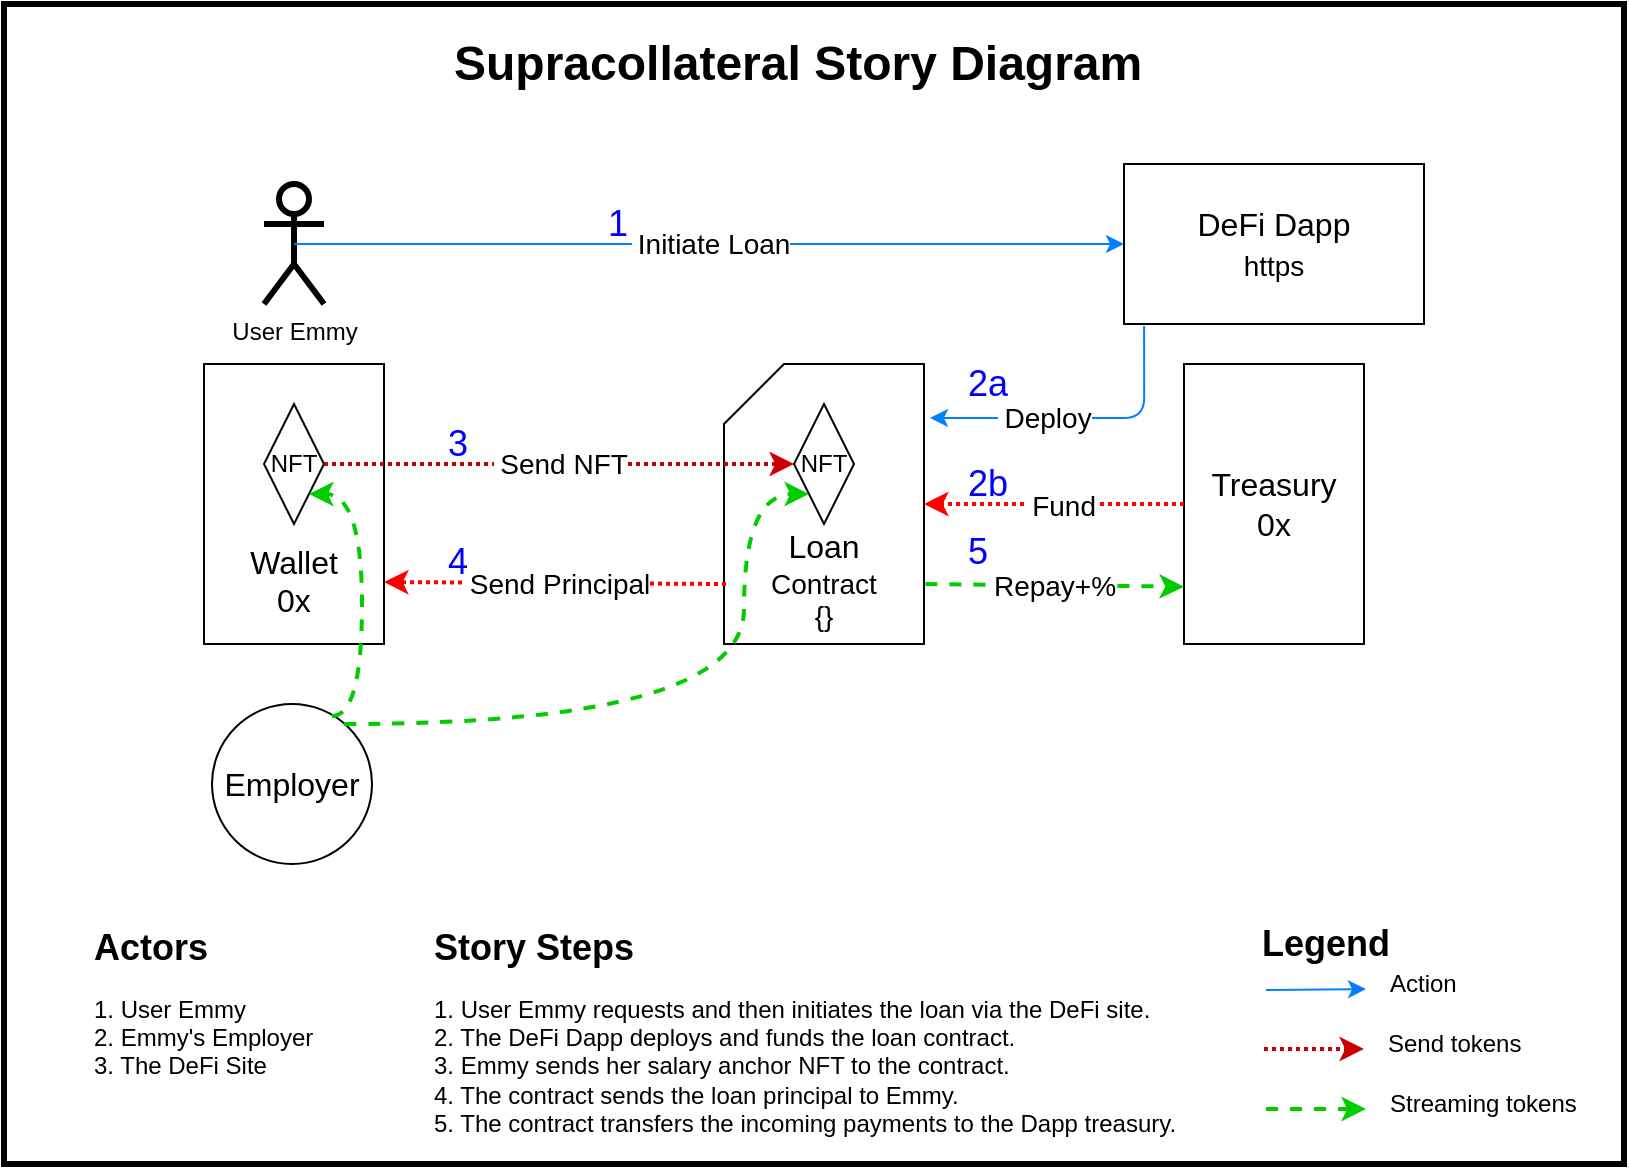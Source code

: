 <mxfile version="15.3.5" type="device"><diagram id="ve8YKfI9AwYKyib_E6ow" name="Page-1"><mxGraphModel dx="948" dy="611" grid="1" gridSize="10" guides="1" tooltips="1" connect="1" arrows="1" fold="1" page="1" pageScale="1" pageWidth="827" pageHeight="1169" math="0" shadow="0"><root><mxCell id="0"/><mxCell id="1" parent="0"/><mxCell id="_zmMKVioukvtAmdXN5hu-1" value="" style="rounded=0;whiteSpace=wrap;html=1;strokeWidth=3;fillColor=none;strokeColor=default;" parent="1" vertex="1"><mxGeometry x="10" y="150" width="810" height="580" as="geometry"/></mxCell><mxCell id="_zmMKVioukvtAmdXN5hu-16" value="&lt;div style=&quot;font-size: 18px&quot; align=&quot;left&quot;&gt;&lt;font style=&quot;font-size: 18px&quot; color=&quot;#0000FF&quot;&gt;1&lt;/font&gt;&lt;/div&gt;" style="text;html=1;strokeColor=none;fillColor=none;align=left;verticalAlign=middle;whiteSpace=wrap;rounded=0;" parent="1" vertex="1"><mxGeometry x="310" y="250" width="20" height="20" as="geometry"/></mxCell><mxCell id="_zmMKVioukvtAmdXN5hu-19" value="&lt;font style=&quot;font-size: 16px&quot;&gt;Employer&lt;/font&gt;" style="ellipse;whiteSpace=wrap;html=1;aspect=fixed;" parent="1" vertex="1"><mxGeometry x="114" y="500" width="80" height="80" as="geometry"/></mxCell><mxCell id="_zmMKVioukvtAmdXN5hu-30" value="&lt;font style=&quot;font-size: 16px&quot;&gt;DeFi Dapp&lt;br&gt;&lt;font style=&quot;font-size: 14px&quot;&gt;https&lt;/font&gt;&lt;/font&gt;" style="rounded=0;whiteSpace=wrap;html=1;" parent="1" vertex="1"><mxGeometry x="570" y="230" width="150" height="80" as="geometry"/></mxCell><mxCell id="_zmMKVioukvtAmdXN5hu-34" value="&lt;b&gt;&lt;font style=&quot;font-size: 18px&quot;&gt;Legend&lt;/font&gt;&lt;/b&gt;" style="text;html=1;strokeColor=none;fillColor=none;align=center;verticalAlign=middle;whiteSpace=wrap;rounded=0;" parent="1" vertex="1"><mxGeometry x="651" y="610" width="40" height="20" as="geometry"/></mxCell><mxCell id="_zmMKVioukvtAmdXN5hu-35" value="" style="endArrow=classic;html=1;dashed=1;strokeColor=#00CC00;strokeWidth=2;" parent="1" edge="1"><mxGeometry width="50" height="50" relative="1" as="geometry"><mxPoint x="641" y="702.5" as="sourcePoint"/><mxPoint x="691" y="702.5" as="targetPoint"/></mxGeometry></mxCell><mxCell id="_zmMKVioukvtAmdXN5hu-36" value="&lt;div align=&quot;left&quot;&gt;Streaming tokens&lt;/div&gt;" style="text;html=1;strokeColor=none;fillColor=none;align=left;verticalAlign=middle;whiteSpace=wrap;rounded=0;" parent="1" vertex="1"><mxGeometry x="701" y="690" width="99" height="20" as="geometry"/></mxCell><mxCell id="_zmMKVioukvtAmdXN5hu-37" value="" style="endArrow=classic;html=1;strokeColor=#007FFF;" parent="1" edge="1"><mxGeometry width="50" height="50" relative="1" as="geometry"><mxPoint x="641" y="643" as="sourcePoint"/><mxPoint x="691" y="642.5" as="targetPoint"/></mxGeometry></mxCell><mxCell id="_zmMKVioukvtAmdXN5hu-38" value="&lt;div&gt;Action&lt;/div&gt;" style="text;html=1;strokeColor=none;fillColor=none;align=left;verticalAlign=middle;whiteSpace=wrap;rounded=0;" parent="1" vertex="1"><mxGeometry x="701" y="630" width="40" height="20" as="geometry"/></mxCell><mxCell id="_zmMKVioukvtAmdXN5hu-40" value="" style="endArrow=classic;html=1;strokeColor=#CC0000;strokeWidth=2;dashed=1;dashPattern=1 1;" parent="1" edge="1"><mxGeometry width="50" height="50" relative="1" as="geometry"><mxPoint x="640" y="672.5" as="sourcePoint"/><mxPoint x="690" y="672.5" as="targetPoint"/></mxGeometry></mxCell><mxCell id="_zmMKVioukvtAmdXN5hu-41" value="Send tokens" style="text;html=1;strokeColor=none;fillColor=none;align=left;verticalAlign=middle;whiteSpace=wrap;rounded=0;" parent="1" vertex="1"><mxGeometry x="700" y="660" width="70" height="20" as="geometry"/></mxCell><mxCell id="euFRSEvO4vOesDpvcWjM-1" value="&lt;div&gt;User Emmy&lt;/div&gt;" style="shape=umlActor;verticalLabelPosition=bottom;verticalAlign=top;html=1;outlineConnect=0;hachureGap=4;pointerEvents=0;strokeColor=default;strokeWidth=3;" vertex="1" parent="1"><mxGeometry x="140" y="240" width="30" height="60" as="geometry"/></mxCell><mxCell id="euFRSEvO4vOesDpvcWjM-3" value="&lt;font style=&quot;font-size: 16px&quot;&gt;&lt;br&gt;&lt;br&gt;&lt;br&gt;&lt;br&gt;Wallet &lt;br&gt;0x&lt;/font&gt;&lt;font style=&quot;font-size: 16px&quot;&gt;&lt;font style=&quot;font-size: 16px&quot;&gt;&lt;br&gt;&lt;/font&gt;&lt;/font&gt;" style="rounded=0;whiteSpace=wrap;html=1;" vertex="1" parent="1"><mxGeometry x="110" y="330" width="90" height="140" as="geometry"/></mxCell><mxCell id="euFRSEvO4vOesDpvcWjM-5" value="NFT" style="rhombus;whiteSpace=wrap;html=1;hachureGap=4;pointerEvents=0;strokeColor=default;strokeWidth=1;" vertex="1" parent="1"><mxGeometry x="140" y="350" width="30" height="60" as="geometry"/></mxCell><mxCell id="euFRSEvO4vOesDpvcWjM-6" value="&lt;font style=&quot;font-size: 16px&quot;&gt;&lt;br&gt;&lt;br&gt;&lt;br&gt;&lt;br&gt;Loan&lt;br&gt;&lt;/font&gt;&lt;div style=&quot;font-size: 14px&quot;&gt;&lt;font style=&quot;font-size: 14px&quot;&gt;Contract&lt;br&gt;{}&lt;/font&gt;&lt;br&gt;&lt;/div&gt;" style="shape=card;whiteSpace=wrap;html=1;hachureGap=4;pointerEvents=0;strokeColor=default;strokeWidth=1;" vertex="1" parent="1"><mxGeometry x="370" y="330" width="100" height="140" as="geometry"/></mxCell><mxCell id="euFRSEvO4vOesDpvcWjM-7" value="&lt;h1&gt;Supracollateral Story Diagram&lt;br&gt;&lt;/h1&gt;&lt;p&gt;&lt;br&gt;&lt;br&gt;&lt;/p&gt;" style="text;html=1;strokeColor=none;fillColor=none;spacing=5;spacingTop=-20;whiteSpace=wrap;overflow=hidden;rounded=0;hachureGap=4;pointerEvents=0;" vertex="1" parent="1"><mxGeometry x="230" y="160" width="360" height="120" as="geometry"/></mxCell><mxCell id="euFRSEvO4vOesDpvcWjM-8" value="&amp;nbsp;&lt;font style=&quot;font-size: 14px&quot;&gt;Initiate Loan &lt;br&gt;&lt;/font&gt;" style="endArrow=classic;html=1;strokeColor=#007FFF;exitX=0.5;exitY=0.5;exitDx=0;exitDy=0;exitPerimeter=0;" edge="1" parent="1" source="euFRSEvO4vOesDpvcWjM-1"><mxGeometry width="50" height="50" relative="1" as="geometry"><mxPoint x="280" y="270" as="sourcePoint"/><mxPoint x="570" y="270" as="targetPoint"/></mxGeometry></mxCell><mxCell id="euFRSEvO4vOesDpvcWjM-9" value="&lt;font style=&quot;font-size: 16px&quot;&gt;&lt;font style=&quot;font-size: 16px&quot;&gt;Treasury&lt;/font&gt;&lt;br&gt;0x&lt;/font&gt;&lt;font style=&quot;font-size: 16px&quot;&gt;&lt;font style=&quot;font-size: 16px&quot;&gt;&lt;br&gt;&lt;/font&gt;&lt;/font&gt;" style="rounded=0;whiteSpace=wrap;html=1;" vertex="1" parent="1"><mxGeometry x="600" y="330" width="90" height="140" as="geometry"/></mxCell><mxCell id="euFRSEvO4vOesDpvcWjM-10" value="&amp;nbsp;&lt;font style=&quot;font-size: 14px&quot;&gt;Deploy &lt;br&gt;&lt;/font&gt;" style="endArrow=classic;html=1;strokeColor=#007FFF;exitX=0.067;exitY=1.013;exitDx=0;exitDy=0;exitPerimeter=0;edgeStyle=orthogonalEdgeStyle;" edge="1" parent="1" source="_zmMKVioukvtAmdXN5hu-30"><mxGeometry x="0.255" width="50" height="50" relative="1" as="geometry"><mxPoint x="170" y="520" as="sourcePoint"/><mxPoint x="473" y="357" as="targetPoint"/><Array as="points"><mxPoint x="580" y="357"/></Array><mxPoint as="offset"/></mxGeometry></mxCell><mxCell id="euFRSEvO4vOesDpvcWjM-11" value="" style="endArrow=classic;html=1;strokeColor=#FF0000;exitX=0;exitY=0.5;exitDx=0;exitDy=0;entryX=1;entryY=0.5;entryDx=0;entryDy=0;entryPerimeter=0;strokeWidth=2;dashed=1;dashPattern=1 1;" edge="1" parent="1" source="euFRSEvO4vOesDpvcWjM-9" target="euFRSEvO4vOesDpvcWjM-6"><mxGeometry width="50" height="50" relative="1" as="geometry"><mxPoint x="500" y="399.5" as="sourcePoint"/><mxPoint x="550" y="399" as="targetPoint"/></mxGeometry></mxCell><mxCell id="euFRSEvO4vOesDpvcWjM-12" value="&amp;nbsp;&lt;font style=&quot;font-size: 14px&quot;&gt;Fund &lt;br&gt;&lt;/font&gt;" style="edgeLabel;html=1;align=center;verticalAlign=middle;resizable=0;points=[];" vertex="1" connectable="0" parent="euFRSEvO4vOesDpvcWjM-11"><mxGeometry x="-0.046" y="1" relative="1" as="geometry"><mxPoint as="offset"/></mxGeometry></mxCell><mxCell id="euFRSEvO4vOesDpvcWjM-13" value="&amp;nbsp;&lt;font style=&quot;font-size: 14px&quot;&gt;Send NFT &lt;br&gt;&lt;/font&gt;" style="endArrow=classic;html=1;strokeColor=#CC0000;strokeWidth=2;dashed=1;dashPattern=1 1;exitX=1;exitY=0.5;exitDx=0;exitDy=0;entryX=0;entryY=0.5;entryDx=0;entryDy=0;" edge="1" parent="1" source="euFRSEvO4vOesDpvcWjM-5" target="euFRSEvO4vOesDpvcWjM-14"><mxGeometry width="50" height="50" relative="1" as="geometry"><mxPoint x="257.5" y="379.5" as="sourcePoint"/><mxPoint x="340" y="381" as="targetPoint"/></mxGeometry></mxCell><mxCell id="euFRSEvO4vOesDpvcWjM-14" value="NFT" style="rhombus;whiteSpace=wrap;html=1;hachureGap=4;pointerEvents=0;strokeColor=default;strokeWidth=1;" vertex="1" parent="1"><mxGeometry x="405" y="350" width="30" height="60" as="geometry"/></mxCell><mxCell id="euFRSEvO4vOesDpvcWjM-20" value="&amp;nbsp;&lt;font style=&quot;font-size: 14px&quot;&gt;Send Principal &lt;br&gt;&lt;/font&gt;" style="endArrow=classic;html=1;strokeColor=#FF0000;exitX=0.01;exitY=0.364;exitDx=0;exitDy=0;exitPerimeter=0;entryX=1;entryY=0.357;entryDx=0;entryDy=0;entryPerimeter=0;dashed=1;dashPattern=1 1;strokeWidth=2;" edge="1" parent="1"><mxGeometry width="50" height="50" relative="1" as="geometry"><mxPoint x="371" y="440.0" as="sourcePoint"/><mxPoint x="200" y="439.02" as="targetPoint"/></mxGeometry></mxCell><mxCell id="euFRSEvO4vOesDpvcWjM-21" value="" style="endArrow=classic;html=1;dashed=1;strokeColor=#00CC00;strokeWidth=2;exitX=0.75;exitY=0.075;exitDx=0;exitDy=0;entryX=1;entryY=1;entryDx=0;entryDy=0;edgeStyle=orthogonalEdgeStyle;curved=1;exitPerimeter=0;" edge="1" parent="1" source="_zmMKVioukvtAmdXN5hu-19" target="euFRSEvO4vOesDpvcWjM-5"><mxGeometry width="50" height="50" relative="1" as="geometry"><mxPoint x="609" y="539.5" as="sourcePoint"/><mxPoint x="659" y="539.5" as="targetPoint"/><Array as="points"><mxPoint x="189" y="506"/><mxPoint x="189" y="395"/></Array></mxGeometry></mxCell><mxCell id="euFRSEvO4vOesDpvcWjM-24" value="&lt;font style=&quot;font-size: 14px&quot;&gt;Repay+%&lt;/font&gt;" style="endArrow=classic;html=1;dashed=1;strokeColor=#00CC00;strokeWidth=2;exitX=1.007;exitY=0.779;exitDx=0;exitDy=0;exitPerimeter=0;entryX=0;entryY=0.788;entryDx=0;entryDy=0;entryPerimeter=0;" edge="1" parent="1"><mxGeometry width="50" height="50" relative="1" as="geometry"><mxPoint x="470.7" y="440.06" as="sourcePoint"/><mxPoint x="600" y="441.32" as="targetPoint"/></mxGeometry></mxCell><mxCell id="euFRSEvO4vOesDpvcWjM-25" value="&lt;font style=&quot;font-size: 18px&quot; color=&quot;#0000FF&quot;&gt;2a&lt;/font&gt;" style="text;html=1;strokeColor=none;fillColor=none;align=left;verticalAlign=middle;whiteSpace=wrap;rounded=0;" vertex="1" parent="1"><mxGeometry x="490" y="330" width="30" height="20" as="geometry"/></mxCell><mxCell id="euFRSEvO4vOesDpvcWjM-26" value="&lt;font style=&quot;font-size: 18px&quot; color=&quot;#0000FF&quot;&gt;2b&lt;/font&gt;" style="text;html=1;strokeColor=none;fillColor=none;align=left;verticalAlign=middle;whiteSpace=wrap;rounded=0;" vertex="1" parent="1"><mxGeometry x="490" y="380" width="30" height="20" as="geometry"/></mxCell><mxCell id="euFRSEvO4vOesDpvcWjM-27" value="&lt;font style=&quot;font-size: 18px&quot; color=&quot;#0000FF&quot;&gt;3&lt;/font&gt;" style="text;html=1;strokeColor=none;fillColor=none;align=left;verticalAlign=middle;whiteSpace=wrap;rounded=0;" vertex="1" parent="1"><mxGeometry x="230" y="360" width="20" height="20" as="geometry"/></mxCell><mxCell id="euFRSEvO4vOesDpvcWjM-28" value="&lt;font style=&quot;font-size: 18px&quot; color=&quot;#0000FF&quot;&gt;4&lt;/font&gt;" style="text;html=1;strokeColor=none;fillColor=none;align=left;verticalAlign=middle;whiteSpace=wrap;rounded=0;" vertex="1" parent="1"><mxGeometry x="230" y="419.04" width="20" height="20" as="geometry"/></mxCell><mxCell id="euFRSEvO4vOesDpvcWjM-29" value="&lt;font style=&quot;font-size: 18px&quot; color=&quot;#0000FF&quot;&gt;5&lt;/font&gt;" style="text;html=1;strokeColor=none;fillColor=none;align=left;verticalAlign=middle;whiteSpace=wrap;rounded=0;" vertex="1" parent="1"><mxGeometry x="490" y="414.04" width="20" height="20" as="geometry"/></mxCell><mxCell id="euFRSEvO4vOesDpvcWjM-30" value="&lt;h1 style=&quot;font-size: 18px&quot;&gt;Story Steps&lt;br&gt;&lt;/h1&gt;&lt;p&gt;1. User Emmy requests and then initiates the loan via the DeFi site.&lt;br&gt;2. The DeFi Dapp deploys and funds the loan contract. &lt;br&gt;3. Emmy sends her salary anchor NFT to the contract.&lt;br&gt;4. The contract sends the loan principal to Emmy. &lt;br&gt;5. The contract transfers the incoming payments to the Dapp treasury.&lt;br&gt;&lt;br&gt;&lt;/p&gt;" style="text;html=1;strokeColor=none;fillColor=none;spacing=5;spacingTop=-20;whiteSpace=wrap;overflow=hidden;rounded=0;hachureGap=4;pointerEvents=0;" vertex="1" parent="1"><mxGeometry x="220" y="610" width="401" height="120" as="geometry"/></mxCell><mxCell id="euFRSEvO4vOesDpvcWjM-31" value="&lt;h1 style=&quot;font-size: 18px&quot;&gt;Actors&lt;br&gt;&lt;/h1&gt;&lt;p&gt;1. User Emmy&lt;br&gt;2. Emmy's Employer&lt;br&gt;3. The DeFi Site&lt;br&gt;&lt;br&gt;&lt;/p&gt;" style="text;html=1;strokeColor=none;fillColor=none;spacing=5;spacingTop=-20;whiteSpace=wrap;overflow=hidden;rounded=0;hachureGap=4;pointerEvents=0;" vertex="1" parent="1"><mxGeometry x="50" y="610" width="170" height="120" as="geometry"/></mxCell><mxCell id="euFRSEvO4vOesDpvcWjM-32" value="" style="endArrow=classic;html=1;dashed=1;strokeColor=#00CC00;strokeWidth=2;entryX=0;entryY=1;entryDx=0;entryDy=0;edgeStyle=orthogonalEdgeStyle;curved=1;" edge="1" parent="1" target="euFRSEvO4vOesDpvcWjM-14"><mxGeometry width="50" height="50" relative="1" as="geometry"><mxPoint x="180" y="510" as="sourcePoint"/><mxPoint x="240" y="410" as="targetPoint"/><Array as="points"><mxPoint x="380" y="510"/><mxPoint x="380" y="395"/></Array></mxGeometry></mxCell></root></mxGraphModel></diagram></mxfile>